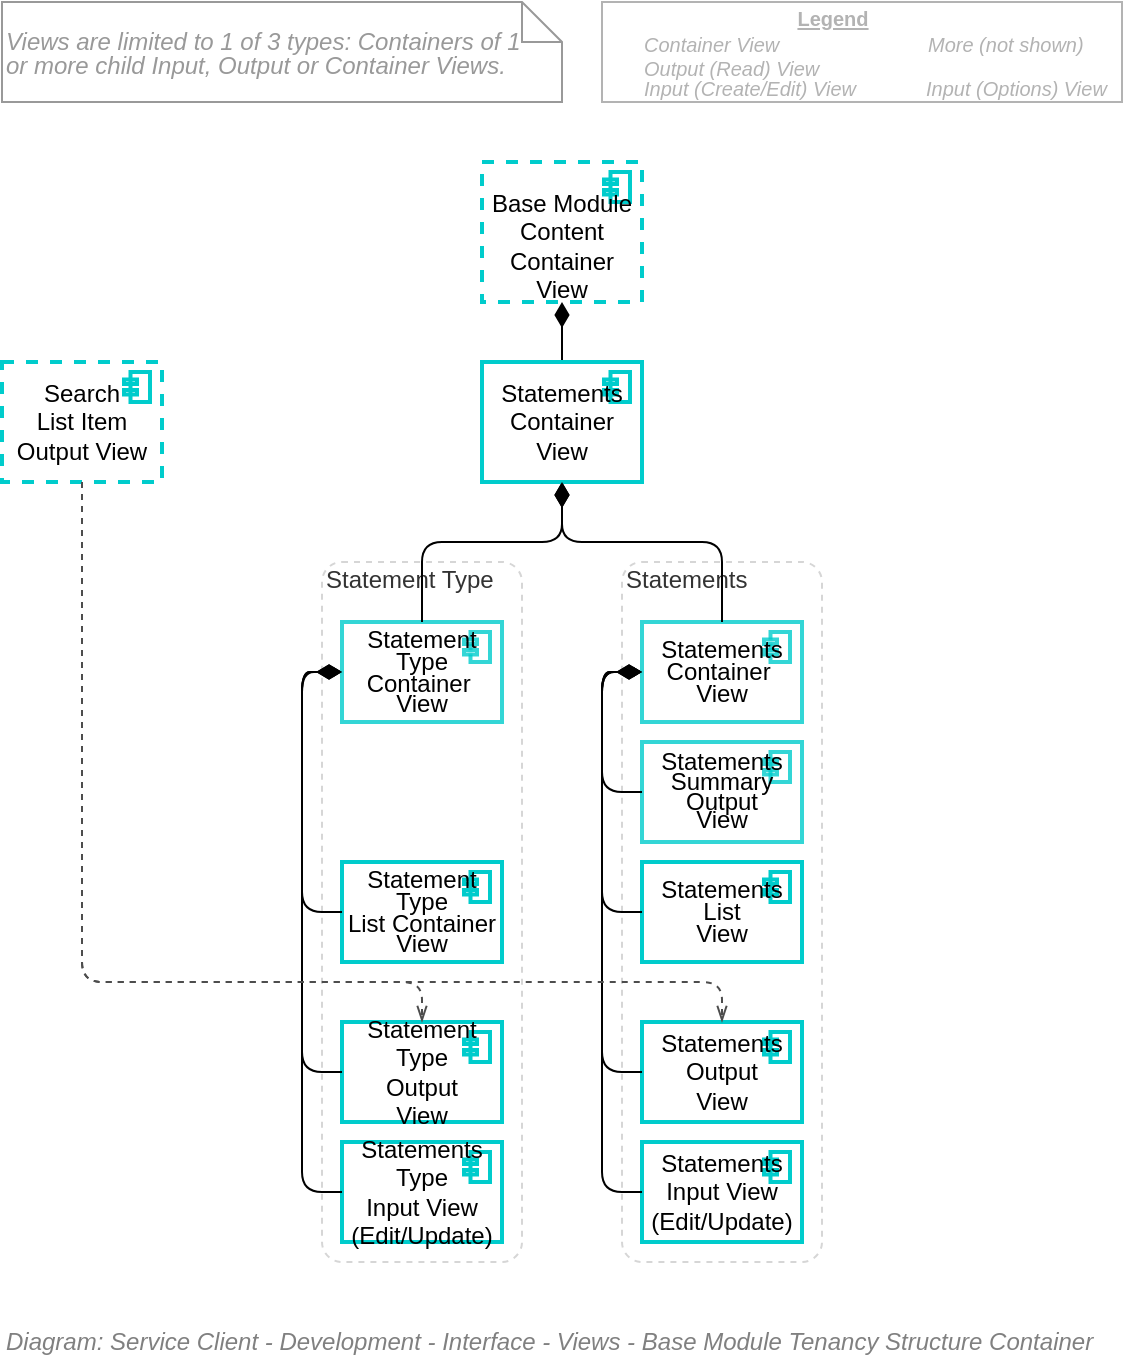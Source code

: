 <mxfile version="20.2.4" type="google"><diagram id="4FT0eQrh84MMgDOXWCUX" name="Page-1"><mxGraphModel grid="1" page="1" gridSize="10" guides="1" tooltips="1" connect="1" arrows="1" fold="1" pageScale="1" pageWidth="827" pageHeight="1169" math="0" shadow="0"><root><mxCell id="0"/><mxCell id="1" parent="0"/><mxCell id="s5TZvOhWW_TFUywcDlFD-1" value="&lt;font style=&quot;font-size: 12px;&quot;&gt;Statements&lt;/font&gt;" style="rounded=1;whiteSpace=wrap;html=1;shadow=0;glass=0;comic=0;strokeColor=#CCCCCC;fillColor=none;fontSize=12;align=left;fontColor=#333333;recursiveResize=0;container=1;collapsible=0;dashed=1;verticalAlign=top;spacing=2;spacingTop=-5;absoluteArcSize=1;opacity=80;" vertex="1" parent="1"><mxGeometry x="430" y="460" width="100" height="350" as="geometry"/></mxCell><mxCell id="s5TZvOhWW_TFUywcDlFD-2" value="&lt;span style=&quot;font-size: 12px&quot;&gt;Statements&lt;/span&gt;&lt;span style=&quot;font-size: 12px&quot;&gt;&lt;br style=&quot;font-size: 12px&quot;&gt;&lt;/span&gt;&lt;span style=&quot;font-size: 12px&quot;&gt;Input &lt;/span&gt;&lt;span style=&quot;font-size: 12px&quot;&gt;View&lt;br&gt;(Edit/Update)&lt;br style=&quot;font-size: 12px&quot;&gt;&lt;/span&gt;" style="html=1;outlineConnect=0;whiteSpace=wrap;fillColor=none;strokeColor=#00CCCC;shape=mxgraph.archimate3.application;appType=comp;archiType=square;fontSize=12;verticalAlign=middle;container=1;collapsible=0;strokeWidth=2;" vertex="1" parent="s5TZvOhWW_TFUywcDlFD-1"><mxGeometry x="10" y="290" width="80" height="50" as="geometry"/></mxCell><mxCell id="s5TZvOhWW_TFUywcDlFD-3" value="" style="shape=image;html=1;verticalAlign=top;verticalLabelPosition=bottom;labelBackgroundColor=#ffffff;imageAspect=0;aspect=fixed;image=https://cdn3.iconfinder.com/data/icons/arrow-and-interface-4/28/input-2-128.png;strokeColor=#00CCCC;strokeWidth=2;fillColor=none;fontSize=12;align=left;" vertex="1" parent="s5TZvOhWW_TFUywcDlFD-2"><mxGeometry width="20" height="20" as="geometry"/></mxCell><mxCell id="s5TZvOhWW_TFUywcDlFD-4" value="&lt;span style=&quot;font-size: 12px&quot;&gt;Statements&lt;br style=&quot;font-size: 12px&quot;&gt;&lt;/span&gt;&lt;span style=&quot;font-size: 12px&quot;&gt;Output&lt;br style=&quot;font-size: 12px&quot;&gt;&lt;/span&gt;&lt;span style=&quot;font-size: 12px&quot;&gt;View&lt;br style=&quot;font-size: 12px&quot;&gt;&lt;/span&gt;" style="html=1;outlineConnect=0;whiteSpace=wrap;fillColor=none;strokeColor=#00CCCC;shape=mxgraph.archimate3.application;appType=comp;archiType=square;fontSize=12;verticalAlign=middle;container=1;collapsible=0;strokeWidth=2;" vertex="1" parent="s5TZvOhWW_TFUywcDlFD-1"><mxGeometry x="10" y="230" width="80" height="50" as="geometry"/></mxCell><mxCell id="s5TZvOhWW_TFUywcDlFD-5" value="" style="shape=image;html=1;verticalAlign=top;verticalLabelPosition=bottom;labelBackgroundColor=#ffffff;imageAspect=0;aspect=fixed;image=https://cdn1.iconfinder.com/data/icons/essential-pack-3/24/82.output-128.png;strokeColor=#00CCCC;strokeWidth=2;fillColor=none;fontSize=12;align=left;" vertex="1" parent="s5TZvOhWW_TFUywcDlFD-4"><mxGeometry width="20" height="20" as="geometry"/></mxCell><mxCell id="s5TZvOhWW_TFUywcDlFD-6" value="" style="html=1;endArrow=diamondThin;endFill=1;edgeStyle=elbowEdgeStyle;endSize=10;strokeColor=#000000;fontSize=10;exitX=0;exitY=0.5;exitDx=0;exitDy=0;exitPerimeter=0;" edge="1" parent="s5TZvOhWW_TFUywcDlFD-1" source="s5TZvOhWW_TFUywcDlFD-2" target="s5TZvOhWW_TFUywcDlFD-7"><mxGeometry width="160" relative="1" as="geometry"><mxPoint x="-144" y="260" as="sourcePoint"/><mxPoint x="80" y="70" as="targetPoint"/><Array as="points"><mxPoint x="-10" y="120"/></Array></mxGeometry></mxCell><mxCell id="s5TZvOhWW_TFUywcDlFD-7" value="&lt;p style=&quot;line-height: 90%&quot;&gt;&lt;span style=&quot;font-size: 12px&quot;&gt;Statements&lt;br style=&quot;font-size: 12px&quot;&gt;&lt;/span&gt;&lt;span style=&quot;font-size: 12px&quot;&gt;Container&amp;nbsp;&lt;br style=&quot;font-size: 12px&quot;&gt;&lt;/span&gt;&lt;span style=&quot;font-size: 12px&quot;&gt;View&lt;br style=&quot;font-size: 12px&quot;&gt;&lt;/span&gt;&lt;/p&gt;" style="html=1;outlineConnect=0;whiteSpace=wrap;fillColor=#ffffff;strokeColor=#00CCCC;shape=mxgraph.archimate3.application;appType=comp;archiType=square;fontSize=12;verticalAlign=middle;container=1;collapsible=0;strokeWidth=2;opacity=80;" vertex="1" parent="s5TZvOhWW_TFUywcDlFD-1"><mxGeometry x="10" y="30" width="80" height="50" as="geometry"/></mxCell><mxCell id="s5TZvOhWW_TFUywcDlFD-8" value="" style="shape=image;html=1;verticalAlign=top;verticalLabelPosition=bottom;labelBackgroundColor=#ffffff;imageAspect=0;aspect=fixed;image=https://cdn1.iconfinder.com/data/icons/material-core/18/check-box-outline-blank-128.png;strokeColor=#00CCCC;strokeWidth=2;fillColor=none;fontSize=12;align=left;" vertex="1" parent="s5TZvOhWW_TFUywcDlFD-7"><mxGeometry width="20" height="20" as="geometry"/></mxCell><mxCell id="s5TZvOhWW_TFUywcDlFD-9" value="" style="html=1;endArrow=diamondThin;endFill=1;edgeStyle=elbowEdgeStyle;endSize=10;strokeColor=#000000;fontSize=10;entryX=0;entryY=0.5;entryDx=0;entryDy=0;entryPerimeter=0;" edge="1" parent="s5TZvOhWW_TFUywcDlFD-1" source="s5TZvOhWW_TFUywcDlFD-4" target="s5TZvOhWW_TFUywcDlFD-7"><mxGeometry width="160" relative="1" as="geometry"><mxPoint x="10" y="230" as="sourcePoint"/><mxPoint x="-10" y="180" as="targetPoint"/><Array as="points"><mxPoint x="-10" y="200"/></Array></mxGeometry></mxCell><mxCell id="s5TZvOhWW_TFUywcDlFD-10" value="&lt;p style=&quot;line-height: 90%&quot;&gt;&lt;span style=&quot;font-size: 12px&quot;&gt;Statements&lt;br style=&quot;font-size: 12px&quot;&gt;&lt;/span&gt;&lt;span style=&quot;font-size: 12px&quot;&gt;List&lt;br style=&quot;font-size: 12px&quot;&gt;&lt;/span&gt;&lt;span style=&quot;font-size: 12px&quot;&gt;View&lt;br style=&quot;font-size: 12px&quot;&gt;&lt;/span&gt;&lt;/p&gt;" style="html=1;outlineConnect=0;whiteSpace=wrap;fillColor=none;strokeColor=#00CCCC;shape=mxgraph.archimate3.application;appType=comp;archiType=square;fontSize=12;verticalAlign=middle;container=1;collapsible=0;strokeWidth=2;" vertex="1" parent="s5TZvOhWW_TFUywcDlFD-1"><mxGeometry x="10" y="150" width="80" height="50" as="geometry"/></mxCell><mxCell id="s5TZvOhWW_TFUywcDlFD-11" value="" style="shape=image;html=1;verticalAlign=top;verticalLabelPosition=bottom;labelBackgroundColor=none;imageAspect=0;aspect=fixed;image=https://cdn4.iconfinder.com/data/icons/free-ui/64/v-35-128.png;strokeColor=#000000;strokeWidth=3;fillColor=#99FFFF;fontSize=12;fontColor=#000000;align=left;" vertex="1" parent="s5TZvOhWW_TFUywcDlFD-10"><mxGeometry width="20" height="20" as="geometry"/></mxCell><mxCell id="s5TZvOhWW_TFUywcDlFD-12" value="&lt;p style=&quot;line-height: 80%&quot;&gt;&lt;span style=&quot;font-size: 12px&quot;&gt;Statements&lt;br style=&quot;font-size: 12px&quot;&gt;&lt;/span&gt;&lt;span style=&quot;font-size: 12px&quot;&gt;Summary Output&lt;br style=&quot;font-size: 12px&quot;&gt;&lt;/span&gt;&lt;span style=&quot;font-size: 12px&quot;&gt;View&lt;br style=&quot;font-size: 12px&quot;&gt;&lt;/span&gt;&lt;/p&gt;" style="html=1;outlineConnect=0;whiteSpace=wrap;fillColor=none;strokeColor=#00CCCC;shape=mxgraph.archimate3.application;appType=comp;archiType=square;fontSize=12;verticalAlign=middle;container=1;collapsible=0;strokeWidth=2;opacity=80;" vertex="1" parent="s5TZvOhWW_TFUywcDlFD-1"><mxGeometry x="10" y="90" width="80" height="50" as="geometry"/></mxCell><mxCell id="s5TZvOhWW_TFUywcDlFD-13" value="" style="shape=image;html=1;verticalAlign=top;verticalLabelPosition=bottom;labelBackgroundColor=#ffffff;imageAspect=0;aspect=fixed;image=https://cdn1.iconfinder.com/data/icons/essential-pack-3/24/82.output-128.png;strokeColor=#00CCCC;strokeWidth=2;fillColor=none;fontSize=12;align=left;" vertex="1" parent="s5TZvOhWW_TFUywcDlFD-12"><mxGeometry width="20" height="20" as="geometry"/></mxCell><mxCell id="s5TZvOhWW_TFUywcDlFD-14" style="rounded=1;orthogonalLoop=1;jettySize=auto;html=1;entryX=0;entryY=0.5;entryDx=0;entryDy=0;endArrow=none;endFill=0;strokeColor=#000000;fontSize=10;startArrow=diamondThin;startFill=1;edgeStyle=elbowEdgeStyle;entryPerimeter=0;exitX=0;exitY=0.5;exitDx=0;exitDy=0;exitPerimeter=0;" edge="1" parent="s5TZvOhWW_TFUywcDlFD-1" source="s5TZvOhWW_TFUywcDlFD-7" target="s5TZvOhWW_TFUywcDlFD-12"><mxGeometry relative="1" as="geometry"><Array as="points"><mxPoint x="-10" y="90"/></Array><mxPoint x="-90" y="120" as="targetPoint"/><mxPoint x="-90" y="60" as="sourcePoint"/></mxGeometry></mxCell><mxCell id="s5TZvOhWW_TFUywcDlFD-15" style="rounded=1;orthogonalLoop=1;jettySize=auto;html=1;endArrow=none;endFill=0;strokeColor=#000000;fontSize=10;startArrow=diamondThin;startFill=1;edgeStyle=elbowEdgeStyle;exitX=0;exitY=0.5;exitDx=0;exitDy=0;exitPerimeter=0;" edge="1" parent="s5TZvOhWW_TFUywcDlFD-1" source="s5TZvOhWW_TFUywcDlFD-7" target="s5TZvOhWW_TFUywcDlFD-10"><mxGeometry relative="1" as="geometry"><Array as="points"><mxPoint x="-10" y="110"/></Array><mxPoint x="-90" y="180" as="targetPoint"/><mxPoint x="-90" y="60" as="sourcePoint"/></mxGeometry></mxCell><mxCell id="s5TZvOhWW_TFUywcDlFD-16" value="" style="html=1;endArrow=diamondThin;endFill=1;edgeStyle=elbowEdgeStyle;elbow=vertical;endSize=10;strokeColor=#000000;fontSize=10;entryX=0.5;entryY=1;entryDx=0;entryDy=0;entryPerimeter=0;exitX=0.5;exitY=0;exitDx=0;exitDy=0;exitPerimeter=0;" edge="1" parent="1" source="s5TZvOhWW_TFUywcDlFD-7" target="s5TZvOhWW_TFUywcDlFD-20"><mxGeometry width="160" relative="1" as="geometry"><mxPoint x="310" y="530" as="sourcePoint"/><mxPoint x="420" y="501" as="targetPoint"/><Array as="points"><mxPoint x="450" y="450"/><mxPoint x="490" y="750"/><mxPoint x="480" y="580"/><mxPoint x="480" y="480"/><mxPoint x="370" y="440"/><mxPoint x="380" y="440"/></Array></mxGeometry></mxCell><mxCell id="s5TZvOhWW_TFUywcDlFD-17" value="" style="html=1;endArrow=diamondThin;endFill=1;endSize=10;strokeColor=#000000;fontSize=10;entryX=0.5;entryY=1;entryDx=0;entryDy=0;entryPerimeter=0;exitX=0.5;exitY=0;exitDx=0;exitDy=0;exitPerimeter=0;" edge="1" parent="1" source="s5TZvOhWW_TFUywcDlFD-20" target="s5TZvOhWW_TFUywcDlFD-18"><mxGeometry width="160" relative="1" as="geometry"><mxPoint x="310" y="450" as="sourcePoint"/><mxPoint x="670" y="300" as="targetPoint"/></mxGeometry></mxCell><mxCell id="s5TZvOhWW_TFUywcDlFD-18" value="&lt;span style=&quot;font-size: 12px ; line-height: 90%&quot;&gt;&lt;br&gt;Base Module Content&lt;br&gt;Container View&lt;br style=&quot;font-size: 12px&quot;&gt;&lt;/span&gt;" style="html=1;outlineConnect=0;whiteSpace=wrap;fillColor=none;strokeColor=#00CCCC;shape=mxgraph.archimate3.application;appType=comp;archiType=square;fontSize=12;verticalAlign=middle;container=1;collapsible=0;strokeWidth=2;dashed=1;" vertex="1" parent="1"><mxGeometry x="360" y="260" width="80" height="70" as="geometry"/></mxCell><mxCell id="s5TZvOhWW_TFUywcDlFD-19" value="" style="shape=image;html=1;verticalAlign=top;verticalLabelPosition=bottom;labelBackgroundColor=#ffffff;imageAspect=0;aspect=fixed;image=https://cdn1.iconfinder.com/data/icons/material-core/18/check-box-outline-blank-128.png;strokeColor=#00CCCC;strokeWidth=2;fillColor=none;fontSize=12;align=left;" vertex="1" parent="s5TZvOhWW_TFUywcDlFD-18"><mxGeometry width="20" height="20" as="geometry"/></mxCell><mxCell id="s5TZvOhWW_TFUywcDlFD-20" value="&lt;span style=&quot;font-size: 12px ; line-height: 90%&quot;&gt;Statements&lt;br&gt;Container&lt;br&gt;View&lt;br style=&quot;font-size: 12px&quot;&gt;&lt;/span&gt;" style="html=1;outlineConnect=0;whiteSpace=wrap;fillColor=none;strokeColor=#00CCCC;shape=mxgraph.archimate3.application;appType=comp;archiType=square;fontSize=12;verticalAlign=middle;container=1;collapsible=0;strokeWidth=2;" vertex="1" parent="1"><mxGeometry x="360" y="360" width="80" height="60" as="geometry"/></mxCell><mxCell id="s5TZvOhWW_TFUywcDlFD-21" value="" style="shape=image;html=1;verticalAlign=top;verticalLabelPosition=bottom;labelBackgroundColor=#ffffff;imageAspect=0;aspect=fixed;image=https://cdn1.iconfinder.com/data/icons/material-core/18/check-box-outline-blank-128.png;strokeColor=#00CCCC;strokeWidth=2;fillColor=none;fontSize=12;align=left;" vertex="1" parent="s5TZvOhWW_TFUywcDlFD-20"><mxGeometry width="20" height="20" as="geometry"/></mxCell><mxCell id="s5TZvOhWW_TFUywcDlFD-22" value="&lt;font style=&quot;font-size: 12px&quot;&gt;Search&lt;br&gt;List Item Output View&lt;/font&gt;" style="html=1;outlineConnect=0;whiteSpace=wrap;fillColor=none;strokeColor=#00CCCC;shape=mxgraph.archimate3.application;appType=comp;archiType=square;fontSize=8;verticalAlign=middle;container=1;collapsible=0;strokeWidth=2;dashed=1;" vertex="1" parent="1"><mxGeometry x="120" y="360" width="80" height="60" as="geometry"/></mxCell><mxCell id="s5TZvOhWW_TFUywcDlFD-23" value="" style="shape=image;html=1;verticalAlign=top;verticalLabelPosition=bottom;labelBackgroundColor=none;imageAspect=0;aspect=fixed;image=https://cdn4.iconfinder.com/data/icons/free-ui/64/v-35-128.png;strokeColor=#000000;strokeWidth=3;fillColor=#99FFFF;fontSize=12;fontColor=#000000;align=left;" vertex="1" parent="s5TZvOhWW_TFUywcDlFD-22"><mxGeometry y="-1.43" width="20" height="20" as="geometry"/></mxCell><mxCell id="s5TZvOhWW_TFUywcDlFD-24" style="edgeStyle=orthogonalEdgeStyle;rounded=1;orthogonalLoop=1;jettySize=auto;html=1;entryX=0.5;entryY=0;entryDx=0;entryDy=0;entryPerimeter=0;startArrow=none;startFill=0;endArrow=openThin;endFill=0;strokeColor=#4D4D4D;fontSize=12;dashed=1;exitX=0.5;exitY=1;exitDx=0;exitDy=0;exitPerimeter=0;" edge="1" parent="1" source="s5TZvOhWW_TFUywcDlFD-22" target="s5TZvOhWW_TFUywcDlFD-4"><mxGeometry relative="1" as="geometry"><mxPoint x="652.5" y="440" as="sourcePoint"/><mxPoint x="410" y="440" as="targetPoint"/><Array as="points"><mxPoint x="160" y="670"/><mxPoint x="480" y="670"/></Array></mxGeometry></mxCell><mxCell id="s5TZvOhWW_TFUywcDlFD-25" value="&lt;font style=&quot;font-size: 12px&quot;&gt;Statement Type&lt;/font&gt;" style="rounded=1;whiteSpace=wrap;html=1;shadow=0;glass=0;comic=0;strokeColor=#CCCCCC;fillColor=none;fontSize=12;align=left;fontColor=#333333;recursiveResize=0;container=1;collapsible=0;dashed=1;verticalAlign=top;spacing=2;spacingTop=-5;absoluteArcSize=1;opacity=80;" vertex="1" parent="1"><mxGeometry x="280" y="460" width="100" height="350" as="geometry"/></mxCell><mxCell id="s5TZvOhWW_TFUywcDlFD-26" value="&lt;span style=&quot;font-size: 12px&quot;&gt;Statements&lt;/span&gt;&lt;span style=&quot;font-size: 12px&quot;&gt;&lt;br style=&quot;font-size: 12px&quot;&gt;&lt;/span&gt;&lt;span style=&quot;font-size: 12px&quot;&gt;Type&lt;br style=&quot;font-size: 12px&quot;&gt;Input &lt;/span&gt;&lt;span style=&quot;font-size: 12px&quot;&gt;View&lt;br&gt;(Edit/Update)&lt;br style=&quot;font-size: 12px&quot;&gt;&lt;/span&gt;" style="html=1;outlineConnect=0;whiteSpace=wrap;fillColor=none;strokeColor=#00CCCC;shape=mxgraph.archimate3.application;appType=comp;archiType=square;fontSize=12;verticalAlign=middle;container=1;collapsible=0;strokeWidth=2;" vertex="1" parent="s5TZvOhWW_TFUywcDlFD-25"><mxGeometry x="10" y="290" width="80" height="50" as="geometry"/></mxCell><mxCell id="s5TZvOhWW_TFUywcDlFD-27" value="" style="shape=image;html=1;verticalAlign=top;verticalLabelPosition=bottom;labelBackgroundColor=#ffffff;imageAspect=0;aspect=fixed;image=https://cdn3.iconfinder.com/data/icons/arrow-and-interface-4/28/input-2-128.png;strokeColor=#00CCCC;strokeWidth=2;fillColor=none;fontSize=12;align=left;" vertex="1" parent="s5TZvOhWW_TFUywcDlFD-26"><mxGeometry width="20" height="20" as="geometry"/></mxCell><mxCell id="s5TZvOhWW_TFUywcDlFD-28" value="&lt;span style=&quot;font-size: 12px&quot;&gt;Statement&lt;br&gt;Type&lt;br style=&quot;font-size: 12px&quot;&gt;&lt;/span&gt;&lt;span style=&quot;font-size: 12px&quot;&gt;Output&lt;br style=&quot;font-size: 12px&quot;&gt;&lt;/span&gt;&lt;span style=&quot;font-size: 12px&quot;&gt;View&lt;br style=&quot;font-size: 12px&quot;&gt;&lt;/span&gt;" style="html=1;outlineConnect=0;whiteSpace=wrap;fillColor=none;strokeColor=#00CCCC;shape=mxgraph.archimate3.application;appType=comp;archiType=square;fontSize=12;verticalAlign=middle;container=1;collapsible=0;strokeWidth=2;" vertex="1" parent="s5TZvOhWW_TFUywcDlFD-25"><mxGeometry x="10" y="230" width="80" height="50" as="geometry"/></mxCell><mxCell id="s5TZvOhWW_TFUywcDlFD-29" value="" style="shape=image;html=1;verticalAlign=top;verticalLabelPosition=bottom;labelBackgroundColor=#ffffff;imageAspect=0;aspect=fixed;image=https://cdn1.iconfinder.com/data/icons/essential-pack-3/24/82.output-128.png;strokeColor=#00CCCC;strokeWidth=2;fillColor=none;fontSize=12;align=left;" vertex="1" parent="s5TZvOhWW_TFUywcDlFD-28"><mxGeometry width="20" height="20" as="geometry"/></mxCell><mxCell id="s5TZvOhWW_TFUywcDlFD-30" value="" style="html=1;endArrow=diamondThin;endFill=1;edgeStyle=elbowEdgeStyle;endSize=10;strokeColor=#000000;fontSize=10;exitX=0;exitY=0.5;exitDx=0;exitDy=0;exitPerimeter=0;" edge="1" parent="s5TZvOhWW_TFUywcDlFD-25" source="s5TZvOhWW_TFUywcDlFD-26" target="s5TZvOhWW_TFUywcDlFD-31"><mxGeometry width="160" relative="1" as="geometry"><mxPoint x="-144" y="260" as="sourcePoint"/><mxPoint x="80" y="70" as="targetPoint"/><Array as="points"><mxPoint x="-10" y="120"/></Array></mxGeometry></mxCell><mxCell id="s5TZvOhWW_TFUywcDlFD-31" value="&lt;p style=&quot;line-height: 90%&quot;&gt;&lt;span style=&quot;font-size: 12px&quot;&gt;Statement&lt;br&gt;Type&lt;br style=&quot;font-size: 12px&quot;&gt;&lt;/span&gt;&lt;span style=&quot;font-size: 12px&quot;&gt;Container&amp;nbsp;&lt;br style=&quot;font-size: 12px&quot;&gt;&lt;/span&gt;&lt;span style=&quot;font-size: 12px&quot;&gt;View&lt;br style=&quot;font-size: 12px&quot;&gt;&lt;/span&gt;&lt;/p&gt;" style="html=1;outlineConnect=0;whiteSpace=wrap;fillColor=#ffffff;strokeColor=#00CCCC;shape=mxgraph.archimate3.application;appType=comp;archiType=square;fontSize=12;verticalAlign=middle;container=1;collapsible=0;strokeWidth=2;opacity=80;" vertex="1" parent="s5TZvOhWW_TFUywcDlFD-25"><mxGeometry x="10" y="30" width="80" height="50" as="geometry"/></mxCell><mxCell id="s5TZvOhWW_TFUywcDlFD-32" value="" style="shape=image;html=1;verticalAlign=top;verticalLabelPosition=bottom;labelBackgroundColor=#ffffff;imageAspect=0;aspect=fixed;image=https://cdn1.iconfinder.com/data/icons/material-core/18/check-box-outline-blank-128.png;strokeColor=#00CCCC;strokeWidth=2;fillColor=none;fontSize=12;align=left;" vertex="1" parent="s5TZvOhWW_TFUywcDlFD-31"><mxGeometry width="20" height="20" as="geometry"/></mxCell><mxCell id="s5TZvOhWW_TFUywcDlFD-33" value="" style="html=1;endArrow=diamondThin;endFill=1;edgeStyle=elbowEdgeStyle;endSize=10;strokeColor=#000000;fontSize=10;entryX=0;entryY=0.5;entryDx=0;entryDy=0;entryPerimeter=0;" edge="1" parent="s5TZvOhWW_TFUywcDlFD-25" source="s5TZvOhWW_TFUywcDlFD-28" target="s5TZvOhWW_TFUywcDlFD-31"><mxGeometry width="160" relative="1" as="geometry"><mxPoint x="10" y="230" as="sourcePoint"/><mxPoint x="-10" y="180" as="targetPoint"/><Array as="points"><mxPoint x="-10" y="200"/></Array></mxGeometry></mxCell><mxCell id="s5TZvOhWW_TFUywcDlFD-34" value="&lt;p style=&quot;line-height: 90%&quot;&gt;&lt;span style=&quot;font-size: 12px&quot;&gt;Statement Type&lt;br style=&quot;font-size: 12px&quot;&gt;&lt;/span&gt;&lt;span style=&quot;font-size: 12px&quot;&gt;List Container&lt;br style=&quot;font-size: 12px&quot;&gt;&lt;/span&gt;&lt;span style=&quot;font-size: 12px&quot;&gt;View&lt;br style=&quot;font-size: 12px&quot;&gt;&lt;/span&gt;&lt;/p&gt;" style="html=1;outlineConnect=0;whiteSpace=wrap;fillColor=none;strokeColor=#00CCCC;shape=mxgraph.archimate3.application;appType=comp;archiType=square;fontSize=12;verticalAlign=middle;container=1;collapsible=0;strokeWidth=2;" vertex="1" parent="s5TZvOhWW_TFUywcDlFD-25"><mxGeometry x="10" y="150" width="80" height="50" as="geometry"/></mxCell><mxCell id="s5TZvOhWW_TFUywcDlFD-35" value="" style="shape=image;html=1;verticalAlign=top;verticalLabelPosition=bottom;labelBackgroundColor=none;imageAspect=0;aspect=fixed;image=https://cdn4.iconfinder.com/data/icons/free-ui/64/v-35-128.png;strokeColor=#000000;strokeWidth=3;fillColor=#99FFFF;fontSize=12;fontColor=#000000;align=left;" vertex="1" parent="s5TZvOhWW_TFUywcDlFD-34"><mxGeometry width="20" height="20" as="geometry"/></mxCell><mxCell id="s5TZvOhWW_TFUywcDlFD-36" style="rounded=1;orthogonalLoop=1;jettySize=auto;html=1;endArrow=none;endFill=0;strokeColor=#000000;fontSize=10;startArrow=diamondThin;startFill=1;edgeStyle=elbowEdgeStyle;exitX=0;exitY=0.5;exitDx=0;exitDy=0;exitPerimeter=0;" edge="1" parent="s5TZvOhWW_TFUywcDlFD-25" source="s5TZvOhWW_TFUywcDlFD-31" target="s5TZvOhWW_TFUywcDlFD-34"><mxGeometry relative="1" as="geometry"><Array as="points"><mxPoint x="-10" y="110"/></Array><mxPoint x="-90" y="180" as="targetPoint"/><mxPoint x="-90" y="60" as="sourcePoint"/></mxGeometry></mxCell><mxCell id="s5TZvOhWW_TFUywcDlFD-37" style="edgeStyle=orthogonalEdgeStyle;rounded=1;orthogonalLoop=1;jettySize=auto;html=1;entryX=0.5;entryY=0;entryDx=0;entryDy=0;entryPerimeter=0;startArrow=none;startFill=0;endArrow=openThin;endFill=0;strokeColor=#4D4D4D;fontSize=12;dashed=1;exitX=0.5;exitY=1;exitDx=0;exitDy=0;exitPerimeter=0;" edge="1" parent="1" source="s5TZvOhWW_TFUywcDlFD-22" target="s5TZvOhWW_TFUywcDlFD-28"><mxGeometry relative="1" as="geometry"><mxPoint x="150" y="430" as="sourcePoint"/><mxPoint x="490" y="700" as="targetPoint"/><Array as="points"><mxPoint x="160" y="670"/><mxPoint x="330" y="670"/></Array></mxGeometry></mxCell><mxCell id="s5TZvOhWW_TFUywcDlFD-38" value="" style="html=1;endArrow=diamondThin;endFill=1;edgeStyle=elbowEdgeStyle;elbow=vertical;endSize=10;strokeColor=#000000;fontSize=10;entryX=0.5;entryY=1;entryDx=0;entryDy=0;entryPerimeter=0;exitX=0.5;exitY=0;exitDx=0;exitDy=0;exitPerimeter=0;" edge="1" parent="1" source="s5TZvOhWW_TFUywcDlFD-31" target="s5TZvOhWW_TFUywcDlFD-20"><mxGeometry width="160" relative="1" as="geometry"><mxPoint x="490" y="500" as="sourcePoint"/><mxPoint x="410" y="430" as="targetPoint"/><Array as="points"><mxPoint x="340" y="450"/><mxPoint x="500" y="760"/><mxPoint x="490" y="590"/><mxPoint x="490" y="490"/><mxPoint x="380" y="450"/><mxPoint x="390" y="450"/></Array></mxGeometry></mxCell><mxCell id="s5TZvOhWW_TFUywcDlFD-39" value="" style="rounded=0;whiteSpace=wrap;html=1;fontSize=10;align=left;container=1;collapsible=0;fontColor=#B3B3B3;strokeColor=#B3B3B3;" vertex="1" parent="1"><mxGeometry x="420" y="180" width="260" height="50" as="geometry"/></mxCell><mxCell id="s5TZvOhWW_TFUywcDlFD-40" value="Container View" style="text;html=1;strokeColor=none;fillColor=none;align=left;verticalAlign=middle;whiteSpace=wrap;rounded=0;fontSize=10;fontStyle=2;fontColor=#B3B3B3;" vertex="1" parent="s5TZvOhWW_TFUywcDlFD-39"><mxGeometry x="18.811" y="16.667" width="111.189" height="8.333" as="geometry"/></mxCell><mxCell id="s5TZvOhWW_TFUywcDlFD-41" value="Output (Read) View" style="text;html=1;strokeColor=none;fillColor=none;align=left;verticalAlign=middle;whiteSpace=wrap;rounded=0;fontSize=10;fontStyle=2;fontColor=#B3B3B3;" vertex="1" parent="s5TZvOhWW_TFUywcDlFD-39"><mxGeometry x="18.806" y="30.0" width="111.194" height="6.33" as="geometry"/></mxCell><mxCell id="s5TZvOhWW_TFUywcDlFD-42" value="Input (Create/Edit) View" style="text;html=1;strokeColor=none;fillColor=none;align=left;verticalAlign=middle;whiteSpace=wrap;rounded=0;fontSize=10;fontStyle=2;fontColor=#B3B3B3;" vertex="1" parent="s5TZvOhWW_TFUywcDlFD-39"><mxGeometry x="18.811" y="39.333" width="111.189" height="8.333" as="geometry"/></mxCell><mxCell id="s5TZvOhWW_TFUywcDlFD-43" value="Legend" style="text;html=1;strokeColor=none;fillColor=none;align=center;verticalAlign=middle;whiteSpace=wrap;rounded=0;fontSize=10;fontStyle=5;fontColor=#B3B3B3;" vertex="1" parent="s5TZvOhWW_TFUywcDlFD-39"><mxGeometry x="28.805" width="172.828" height="16.667" as="geometry"/></mxCell><mxCell id="s5TZvOhWW_TFUywcDlFD-44" value="" style="shape=image;html=1;verticalAlign=top;verticalLabelPosition=bottom;labelBackgroundColor=#ffffff;imageAspect=0;aspect=fixed;image=https://cdn1.iconfinder.com/data/icons/material-core/18/check-box-outline-blank-128.png;strokeColor=#00CCCC;strokeWidth=2;fillColor=none;fontSize=12;align=left;" vertex="1" parent="s5TZvOhWW_TFUywcDlFD-39"><mxGeometry x="3.498" y="15.83" width="10.0" height="10.0" as="geometry"/></mxCell><mxCell id="s5TZvOhWW_TFUywcDlFD-45" value="" style="shape=image;html=1;verticalAlign=top;verticalLabelPosition=bottom;labelBackgroundColor=#ffffff;imageAspect=0;aspect=fixed;image=https://cdn3.iconfinder.com/data/icons/arrow-and-interface-4/28/input-2-128.png;strokeColor=#00CCCC;strokeWidth=2;fillColor=none;fontSize=12;align=left;" vertex="1" parent="s5TZvOhWW_TFUywcDlFD-39"><mxGeometry x="3.498" y="39.33" width="10.0" height="10.0" as="geometry"/></mxCell><mxCell id="s5TZvOhWW_TFUywcDlFD-46" value="" style="shape=image;html=1;verticalAlign=top;verticalLabelPosition=bottom;labelBackgroundColor=#ffffff;imageAspect=0;aspect=fixed;image=https://cdn1.iconfinder.com/data/icons/essential-pack-3/24/82.output-128.png;strokeColor=#00CCCC;strokeWidth=2;fillColor=none;fontSize=12;align=left;" vertex="1" parent="s5TZvOhWW_TFUywcDlFD-39"><mxGeometry x="3.498" y="28.17" width="10.0" height="10.0" as="geometry"/></mxCell><mxCell id="s5TZvOhWW_TFUywcDlFD-47" value="" style="shape=image;html=1;verticalAlign=top;verticalLabelPosition=bottom;labelBackgroundColor=#ffffff;imageAspect=0;aspect=fixed;image=https://cdn2.iconfinder.com/data/icons/font-awesome/1792/ellipsis-h-128.png;strokeColor=#000000;strokeWidth=2;fillColor=#D4E1F5;fontSize=12;fontColor=#000000;opacity=80;align=left;" vertex="1" parent="s5TZvOhWW_TFUywcDlFD-39"><mxGeometry x="141.667" y="17.0" width="10.0" height="10.0" as="geometry"/></mxCell><mxCell id="s5TZvOhWW_TFUywcDlFD-48" value="More (not shown)" style="text;html=1;strokeColor=none;fillColor=none;align=left;verticalAlign=middle;whiteSpace=wrap;rounded=0;fontSize=10;fontStyle=2;fontColor=#B3B3B3;" vertex="1" parent="s5TZvOhWW_TFUywcDlFD-39"><mxGeometry x="161.481" y="18.0" width="98.519" height="6.67" as="geometry"/></mxCell><mxCell id="s5TZvOhWW_TFUywcDlFD-49" value="" style="shape=image;html=1;verticalAlign=top;verticalLabelPosition=bottom;labelBackgroundColor=none;imageAspect=0;aspect=fixed;image=https://cdn4.iconfinder.com/data/icons/free-ui/64/v-35-128.png;strokeColor=#000000;strokeWidth=3;fillColor=#99FFFF;fontSize=12;fontColor=#000000;align=left;" vertex="1" parent="s5TZvOhWW_TFUywcDlFD-39"><mxGeometry x="141.667" y="38.0" width="10.0" height="10.0" as="geometry"/></mxCell><mxCell id="s5TZvOhWW_TFUywcDlFD-50" value="Input (Options) View" style="text;html=1;strokeColor=none;fillColor=none;align=left;verticalAlign=middle;whiteSpace=wrap;rounded=0;fontSize=10;fontStyle=2;fontColor=#B3B3B3;" vertex="1" parent="s5TZvOhWW_TFUywcDlFD-39"><mxGeometry x="160.003" y="40.0" width="98.519" height="6.67" as="geometry"/></mxCell><mxCell id="s5TZvOhWW_TFUywcDlFD-51" value="" style="group;spacingRight=21;" connectable="0" vertex="1" parent="1"><mxGeometry x="120" y="180" width="560" height="50" as="geometry"/></mxCell><UserObject label="&lt;p style=&quot;line-height: 100%&quot;&gt;Views are limited to 1 of 3 types: Containers of 1 or more child Input, Output or Container Views.&lt;/p&gt;" link="https://drive.google.com/file/d/1oMV0IeGAAscQwm4mQmpwyKH3BHNU0Zv-/view?usp=sharing" id="s5TZvOhWW_TFUywcDlFD-52"><mxCell style="shape=note;size=20;whiteSpace=wrap;html=1;strokeWidth=1;fillColor=none;fontSize=12;align=left;fontStyle=2;strokeColor=#999999;fontColor=#999999;spacingRight=8;verticalAlign=middle;" vertex="1" parent="s5TZvOhWW_TFUywcDlFD-51"><mxGeometry width="280" height="50" as="geometry"/></mxCell></UserObject><mxCell id="s5TZvOhWW_TFUywcDlFD-53" value="&lt;font style=&quot;font-size: 12px&quot;&gt;Diagram: Service Client - Development - Interface - Views - Base Module Tenancy Structure Container&lt;/font&gt;" style="text;strokeColor=none;fillColor=none;html=1;fontSize=12;fontStyle=2;verticalAlign=middle;align=left;shadow=0;glass=0;comic=0;opacity=30;fontColor=#808080;" vertex="1" parent="1"><mxGeometry x="120" y="840" width="520" height="20" as="geometry"/></mxCell></root></mxGraphModel></diagram></mxfile>